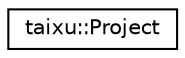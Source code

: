 digraph "Graphical Class Hierarchy"
{
 // LATEX_PDF_SIZE
  edge [fontname="Helvetica",fontsize="10",labelfontname="Helvetica",labelfontsize="10"];
  node [fontname="Helvetica",fontsize="10",shape=record];
  rankdir="LR";
  Node0 [label="taixu::Project",height=0.2,width=0.4,color="black", fillcolor="white", style="filled",URL="$structtaixu_1_1Project.html",tooltip=" "];
}
